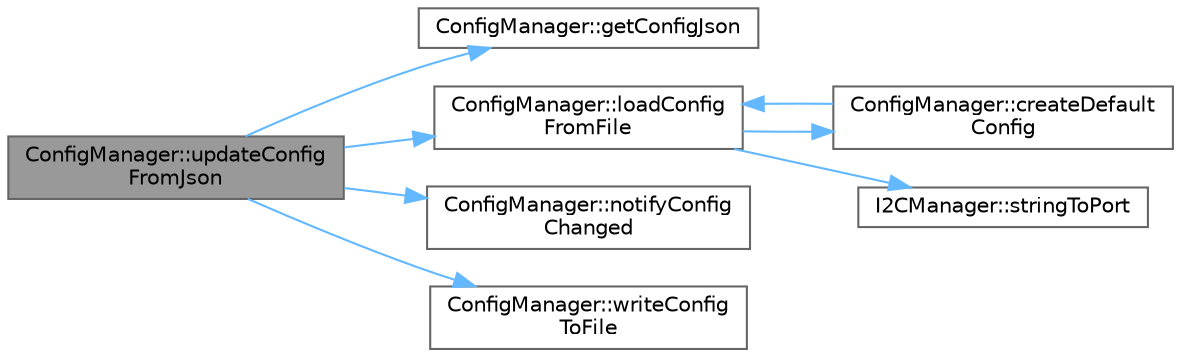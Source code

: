 digraph "ConfigManager::updateConfigFromJson"
{
 // LATEX_PDF_SIZE
  bgcolor="transparent";
  edge [fontname=Helvetica,fontsize=10,labelfontname=Helvetica,labelfontsize=10];
  node [fontname=Helvetica,fontsize=10,shape=box,height=0.2,width=0.4];
  rankdir="LR";
  Node1 [id="Node000001",label="ConfigManager::updateConfig\lFromJson",height=0.2,width=0.4,color="gray40", fillcolor="grey60", style="filled", fontcolor="black",tooltip=" "];
  Node1 -> Node2 [id="edge1_Node000001_Node000002",color="steelblue1",style="solid",tooltip=" "];
  Node2 [id="Node000002",label="ConfigManager::getConfigJson",height=0.2,width=0.4,color="grey40", fillcolor="white", style="filled",URL="$class_config_manager.html#aa17b1b927dfc27e30e76ef2a4421351c",tooltip=" "];
  Node1 -> Node3 [id="edge2_Node000001_Node000003",color="steelblue1",style="solid",tooltip=" "];
  Node3 [id="Node000003",label="ConfigManager::loadConfig\lFromFile",height=0.2,width=0.4,color="grey40", fillcolor="white", style="filled",URL="$class_config_manager.html#a933da325afee9d238cb31529727490b9",tooltip=" "];
  Node3 -> Node4 [id="edge3_Node000003_Node000004",color="steelblue1",style="solid",tooltip=" "];
  Node4 [id="Node000004",label="ConfigManager::createDefault\lConfig",height=0.2,width=0.4,color="grey40", fillcolor="white", style="filled",URL="$class_config_manager.html#ad64b8ab76c62c5acb0b4a35d7ac754a7",tooltip=" "];
  Node4 -> Node3 [id="edge4_Node000004_Node000003",color="steelblue1",style="solid",tooltip=" "];
  Node3 -> Node5 [id="edge5_Node000003_Node000005",color="steelblue1",style="solid",tooltip=" "];
  Node5 [id="Node000005",label="I2CManager::stringToPort",height=0.2,width=0.4,color="grey40", fillcolor="white", style="filled",URL="$class_i2_c_manager.html#a25ce4fa452bb9441a46e8fc956e9c3a2",tooltip="Convert a string port name to I2CPort enum."];
  Node1 -> Node6 [id="edge6_Node000001_Node000006",color="steelblue1",style="solid",tooltip=" "];
  Node6 [id="Node000006",label="ConfigManager::notifyConfig\lChanged",height=0.2,width=0.4,color="grey40", fillcolor="white", style="filled",URL="$class_config_manager.html#a0fdb87c9c3a3f96415d092396a49abfa",tooltip=" "];
  Node1 -> Node7 [id="edge7_Node000001_Node000007",color="steelblue1",style="solid",tooltip=" "];
  Node7 [id="Node000007",label="ConfigManager::writeConfig\lToFile",height=0.2,width=0.4,color="grey40", fillcolor="white", style="filled",URL="$class_config_manager.html#a9701bc74bdadf276a528780a07ed931d",tooltip=" "];
}
